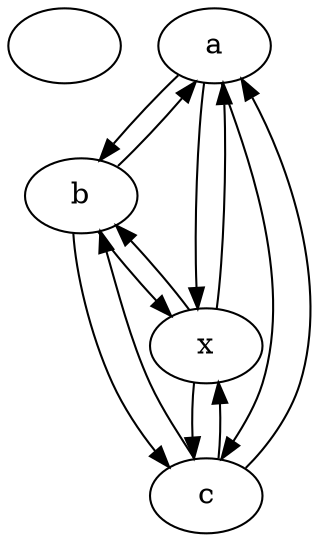 digraph panels {
  ""a""
  ""b""
  ""c""
  ""x""
  "a" -> "b" []
  "x" -> "c" []
  "a" -> "x" []
  "c" -> "x" []
  "b" -> "c" []
  "c" -> "b" []
  "x" -> "b" []
  "a" -> "c" []
  "b" -> "x" []
  "c" -> "a" []
  "x" -> "a" []
  "b" -> "a" []
}
